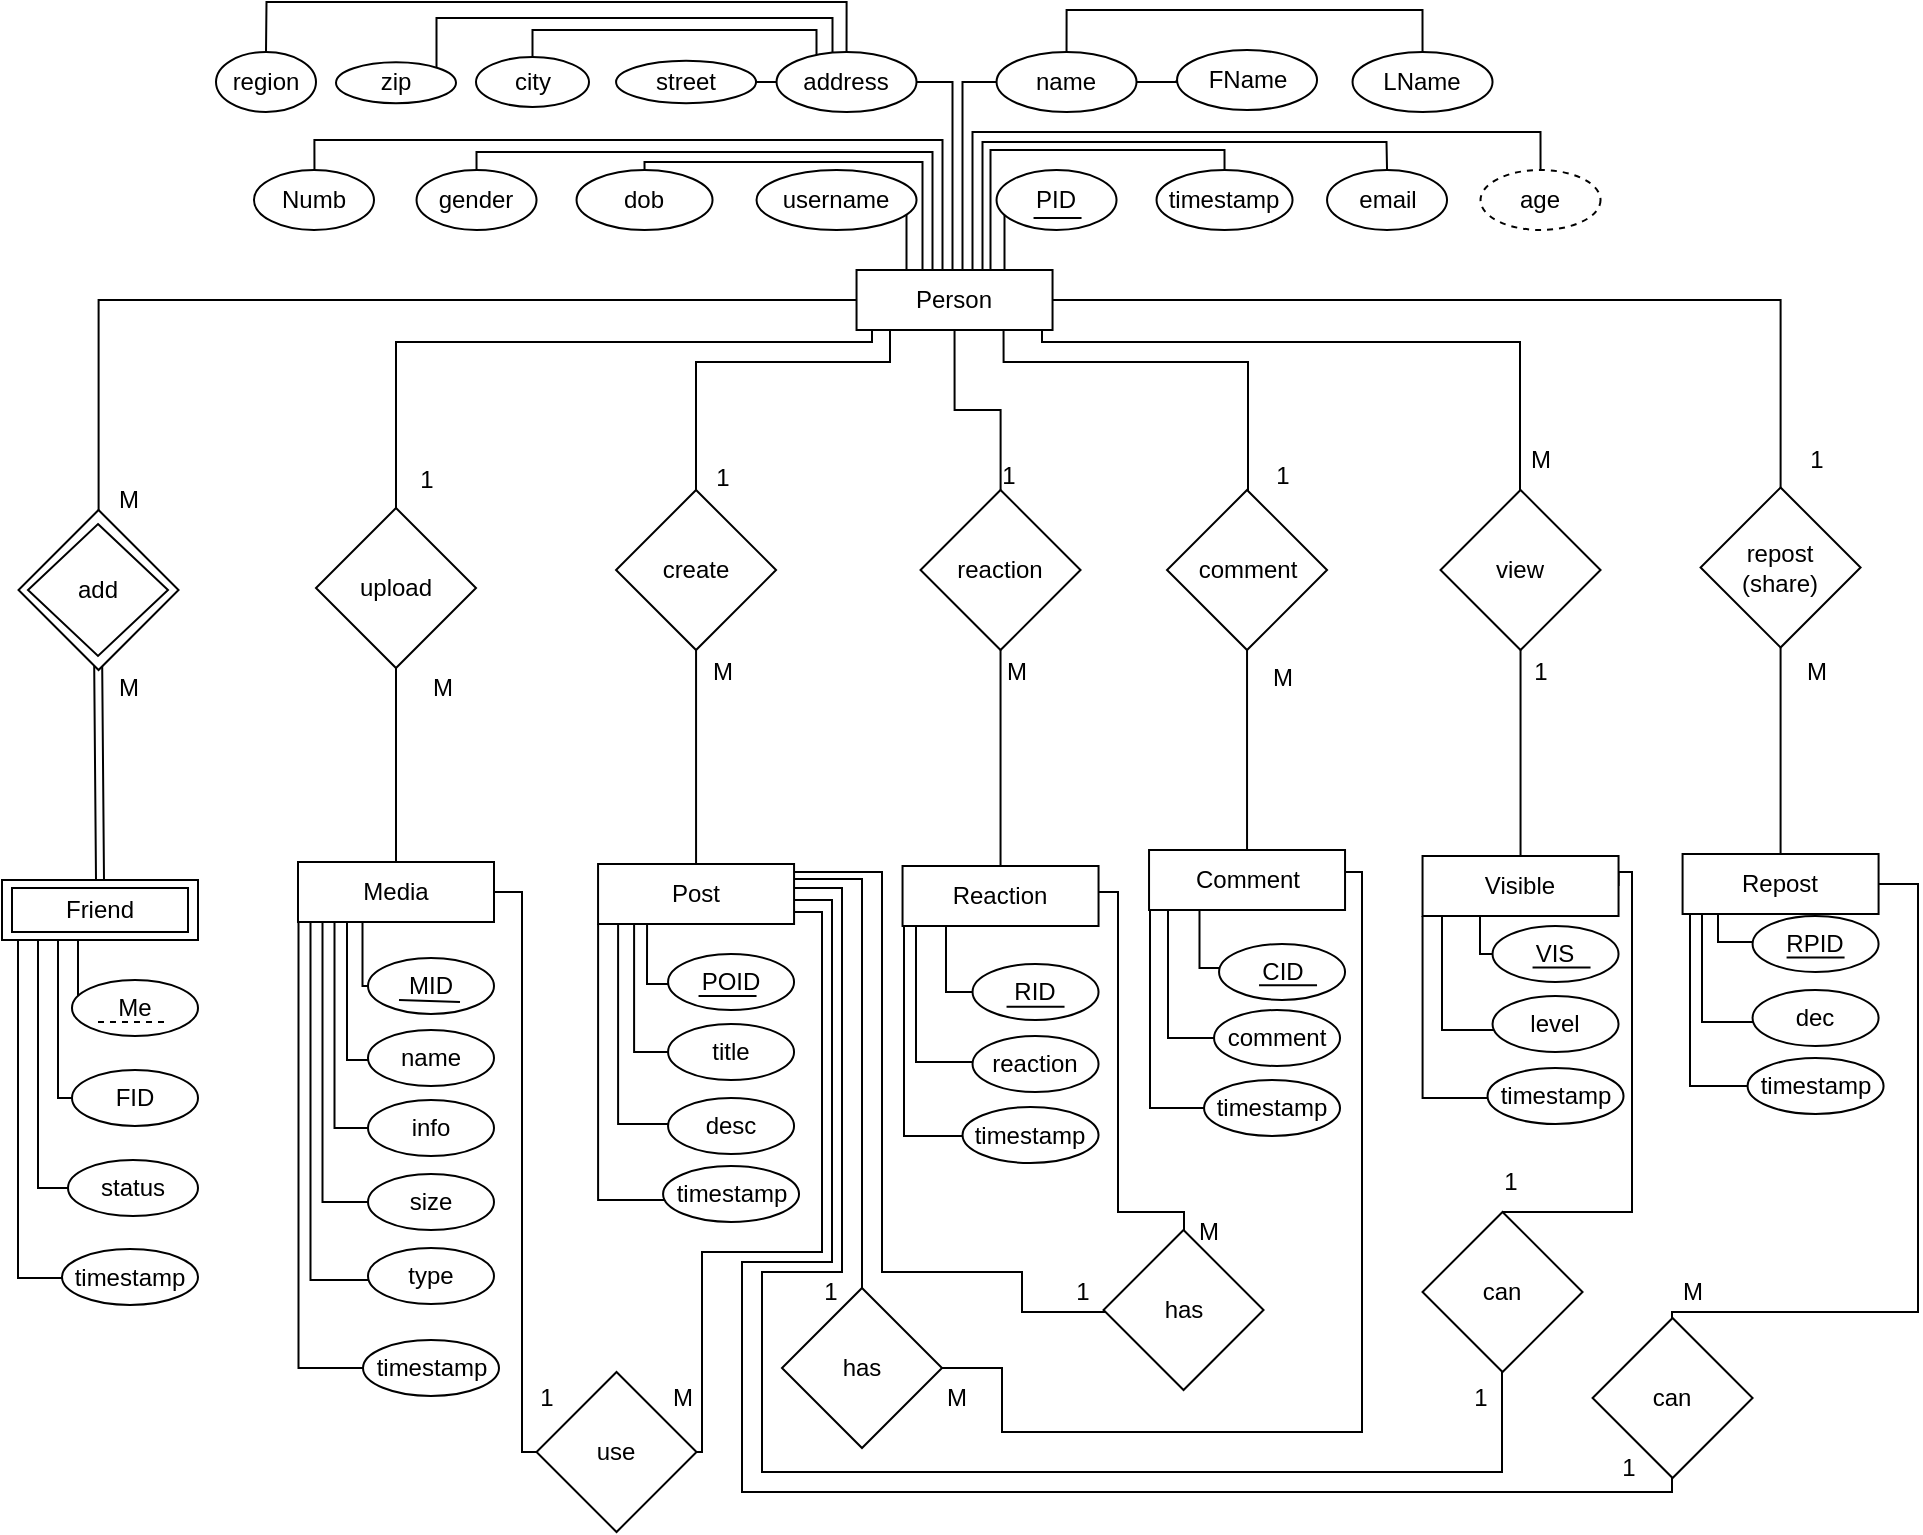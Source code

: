 <mxfile version="26.0.16">
  <diagram name="Page-1" id="0XOn6kjzRxYw0xI9TYpw">
    <mxGraphModel dx="1687" dy="1026" grid="1" gridSize="10" guides="1" tooltips="1" connect="1" arrows="1" fold="1" page="1" pageScale="1" pageWidth="360" pageHeight="440" math="0" shadow="0">
      <root>
        <mxCell id="0" />
        <mxCell id="1" parent="0" />
        <mxCell id="7x98fHGfV2n_sCn_JHf2-144" style="edgeStyle=orthogonalEdgeStyle;rounded=0;orthogonalLoop=1;jettySize=auto;html=1;endArrow=none;startFill=0;" edge="1" parent="1" source="EY2tNjRsGAf-GPTE77yY-1" target="EY2tNjRsGAf-GPTE77yY-3">
          <mxGeometry relative="1" as="geometry">
            <Array as="points">
              <mxPoint x="562.27" y="172" />
              <mxPoint x="562.27" y="172" />
            </Array>
          </mxGeometry>
        </mxCell>
        <mxCell id="7x98fHGfV2n_sCn_JHf2-145" style="edgeStyle=orthogonalEdgeStyle;rounded=0;orthogonalLoop=1;jettySize=auto;html=1;endArrow=none;startFill=0;" edge="1" parent="1" source="EY2tNjRsGAf-GPTE77yY-1" target="EY2tNjRsGAf-GPTE77yY-5">
          <mxGeometry relative="1" as="geometry">
            <Array as="points">
              <mxPoint x="513.27" y="163" />
              <mxPoint x="513.27" y="163" />
            </Array>
          </mxGeometry>
        </mxCell>
        <mxCell id="7x98fHGfV2n_sCn_JHf2-146" style="edgeStyle=orthogonalEdgeStyle;rounded=0;orthogonalLoop=1;jettySize=auto;html=1;exitX=0.75;exitY=0;exitDx=0;exitDy=0;endArrow=none;startFill=0;" edge="1" parent="1" source="EY2tNjRsGAf-GPTE77yY-1" target="EY2tNjRsGAf-GPTE77yY-74">
          <mxGeometry relative="1" as="geometry">
            <Array as="points">
              <mxPoint x="555.27" y="174" />
              <mxPoint x="555.27" y="114" />
              <mxPoint x="672.27" y="114" />
            </Array>
          </mxGeometry>
        </mxCell>
        <mxCell id="7x98fHGfV2n_sCn_JHf2-147" style="edgeStyle=orthogonalEdgeStyle;rounded=0;orthogonalLoop=1;jettySize=auto;html=1;endArrow=none;startFill=0;" edge="1" parent="1" source="EY2tNjRsGAf-GPTE77yY-1" target="EY2tNjRsGAf-GPTE77yY-4">
          <mxGeometry relative="1" as="geometry">
            <Array as="points">
              <mxPoint x="551.27" y="110" />
              <mxPoint x="753.27" y="110" />
            </Array>
          </mxGeometry>
        </mxCell>
        <mxCell id="7x98fHGfV2n_sCn_JHf2-148" style="edgeStyle=orthogonalEdgeStyle;rounded=0;orthogonalLoop=1;jettySize=auto;html=1;endArrow=none;startFill=0;" edge="1" parent="1" source="EY2tNjRsGAf-GPTE77yY-1" target="EY2tNjRsGAf-GPTE77yY-67">
          <mxGeometry relative="1" as="geometry">
            <Array as="points">
              <mxPoint x="546.27" y="105" />
              <mxPoint x="830.27" y="105" />
            </Array>
          </mxGeometry>
        </mxCell>
        <mxCell id="7x98fHGfV2n_sCn_JHf2-149" style="edgeStyle=orthogonalEdgeStyle;rounded=0;orthogonalLoop=1;jettySize=auto;html=1;endArrow=none;startFill=0;" edge="1" parent="1" source="EY2tNjRsGAf-GPTE77yY-1" target="7x98fHGfV2n_sCn_JHf2-92">
          <mxGeometry relative="1" as="geometry">
            <Array as="points">
              <mxPoint x="521.27" y="120" />
              <mxPoint x="382.27" y="120" />
            </Array>
          </mxGeometry>
        </mxCell>
        <mxCell id="7x98fHGfV2n_sCn_JHf2-150" style="edgeStyle=orthogonalEdgeStyle;rounded=0;orthogonalLoop=1;jettySize=auto;html=1;endArrow=none;startFill=0;" edge="1" parent="1" source="EY2tNjRsGAf-GPTE77yY-1" target="EY2tNjRsGAf-GPTE77yY-64">
          <mxGeometry relative="1" as="geometry">
            <Array as="points">
              <mxPoint x="526.27" y="115" />
              <mxPoint x="298.27" y="115" />
            </Array>
          </mxGeometry>
        </mxCell>
        <mxCell id="7x98fHGfV2n_sCn_JHf2-151" style="edgeStyle=orthogonalEdgeStyle;rounded=0;orthogonalLoop=1;jettySize=auto;html=1;endArrow=none;startFill=0;" edge="1" parent="1" source="EY2tNjRsGAf-GPTE77yY-1">
          <mxGeometry relative="1" as="geometry">
            <mxPoint x="217.242" y="127.005" as="targetPoint" />
            <Array as="points">
              <mxPoint x="531.27" y="109" />
              <mxPoint x="217.27" y="109" />
            </Array>
          </mxGeometry>
        </mxCell>
        <mxCell id="7x98fHGfV2n_sCn_JHf2-152" style="edgeStyle=orthogonalEdgeStyle;rounded=0;orthogonalLoop=1;jettySize=auto;html=1;endArrow=none;startFill=0;" edge="1" parent="1" source="EY2tNjRsGAf-GPTE77yY-1" target="EY2tNjRsGAf-GPTE77yY-231">
          <mxGeometry relative="1" as="geometry">
            <Array as="points">
              <mxPoint x="536.27" y="80" />
            </Array>
          </mxGeometry>
        </mxCell>
        <mxCell id="7x98fHGfV2n_sCn_JHf2-153" style="edgeStyle=orthogonalEdgeStyle;rounded=0;orthogonalLoop=1;jettySize=auto;html=1;endArrow=none;startFill=0;" edge="1" parent="1" source="EY2tNjRsGAf-GPTE77yY-1" target="EY2tNjRsGAf-GPTE77yY-2">
          <mxGeometry relative="1" as="geometry">
            <Array as="points">
              <mxPoint x="541.27" y="80" />
            </Array>
          </mxGeometry>
        </mxCell>
        <mxCell id="7x98fHGfV2n_sCn_JHf2-161" style="edgeStyle=orthogonalEdgeStyle;rounded=0;orthogonalLoop=1;jettySize=auto;html=1;endArrow=none;startFill=0;" edge="1" parent="1" source="EY2tNjRsGAf-GPTE77yY-1" target="7x98fHGfV2n_sCn_JHf2-137">
          <mxGeometry relative="1" as="geometry" />
        </mxCell>
        <mxCell id="7x98fHGfV2n_sCn_JHf2-162" style="edgeStyle=orthogonalEdgeStyle;rounded=0;orthogonalLoop=1;jettySize=auto;html=1;endArrow=none;startFill=0;" edge="1" parent="1" source="EY2tNjRsGAf-GPTE77yY-1" target="7x98fHGfV2n_sCn_JHf2-134">
          <mxGeometry relative="1" as="geometry" />
        </mxCell>
        <mxCell id="7x98fHGfV2n_sCn_JHf2-163" style="edgeStyle=orthogonalEdgeStyle;rounded=0;orthogonalLoop=1;jettySize=auto;html=1;endArrow=none;startFill=0;" edge="1" parent="1" source="EY2tNjRsGAf-GPTE77yY-1" target="7x98fHGfV2n_sCn_JHf2-122">
          <mxGeometry relative="1" as="geometry">
            <Array as="points">
              <mxPoint x="496" y="210" />
              <mxPoint x="258" y="210" />
            </Array>
          </mxGeometry>
        </mxCell>
        <mxCell id="7x98fHGfV2n_sCn_JHf2-164" style="edgeStyle=orthogonalEdgeStyle;rounded=0;orthogonalLoop=1;jettySize=auto;html=1;exitX=0.75;exitY=1;exitDx=0;exitDy=0;endArrow=none;startFill=0;" edge="1" parent="1" source="EY2tNjRsGAf-GPTE77yY-1" target="7x98fHGfV2n_sCn_JHf2-132">
          <mxGeometry relative="1" as="geometry">
            <Array as="points">
              <mxPoint x="581" y="204" />
              <mxPoint x="581" y="210" />
              <mxPoint x="820" y="210" />
            </Array>
          </mxGeometry>
        </mxCell>
        <mxCell id="7x98fHGfV2n_sCn_JHf2-165" style="edgeStyle=orthogonalEdgeStyle;rounded=0;orthogonalLoop=1;jettySize=auto;html=1;endArrow=none;startFill=0;" edge="1" parent="1" source="EY2tNjRsGAf-GPTE77yY-1" target="7x98fHGfV2n_sCn_JHf2-119">
          <mxGeometry relative="1" as="geometry">
            <Array as="points">
              <mxPoint x="505" y="220" />
              <mxPoint x="408" y="220" />
            </Array>
          </mxGeometry>
        </mxCell>
        <mxCell id="7x98fHGfV2n_sCn_JHf2-166" style="edgeStyle=orthogonalEdgeStyle;rounded=0;orthogonalLoop=1;jettySize=auto;html=1;exitX=0.75;exitY=1;exitDx=0;exitDy=0;endArrow=none;startFill=0;" edge="1" parent="1" source="EY2tNjRsGAf-GPTE77yY-1" target="7x98fHGfV2n_sCn_JHf2-128">
          <mxGeometry relative="1" as="geometry">
            <Array as="points">
              <mxPoint x="562" y="220" />
              <mxPoint x="684" y="220" />
            </Array>
          </mxGeometry>
        </mxCell>
        <mxCell id="7x98fHGfV2n_sCn_JHf2-167" style="edgeStyle=orthogonalEdgeStyle;rounded=0;orthogonalLoop=1;jettySize=auto;html=1;exitX=0.5;exitY=1;exitDx=0;exitDy=0;endArrow=none;startFill=0;" edge="1" parent="1" source="EY2tNjRsGAf-GPTE77yY-1" target="7x98fHGfV2n_sCn_JHf2-126">
          <mxGeometry relative="1" as="geometry" />
        </mxCell>
        <mxCell id="EY2tNjRsGAf-GPTE77yY-1" value="Person" style="rounded=0;whiteSpace=wrap;html=1;" parent="1" vertex="1">
          <mxGeometry x="488.27" y="174" width="98" height="30" as="geometry" />
        </mxCell>
        <mxCell id="7x98fHGfV2n_sCn_JHf2-155" style="edgeStyle=orthogonalEdgeStyle;rounded=0;orthogonalLoop=1;jettySize=auto;html=1;endArrow=none;startFill=0;" edge="1" parent="1" source="EY2tNjRsGAf-GPTE77yY-2" target="EY2tNjRsGAf-GPTE77yY-15">
          <mxGeometry relative="1" as="geometry" />
        </mxCell>
        <mxCell id="7x98fHGfV2n_sCn_JHf2-159" style="edgeStyle=orthogonalEdgeStyle;rounded=0;orthogonalLoop=1;jettySize=auto;html=1;endArrow=none;startFill=0;" edge="1" parent="1" source="EY2tNjRsGAf-GPTE77yY-2" target="EY2tNjRsGAf-GPTE77yY-16">
          <mxGeometry relative="1" as="geometry">
            <Array as="points">
              <mxPoint x="593.27" y="44" />
              <mxPoint x="771.27" y="44" />
            </Array>
          </mxGeometry>
        </mxCell>
        <mxCell id="EY2tNjRsGAf-GPTE77yY-2" value="name" style="ellipse;whiteSpace=wrap;html=1;" parent="1" vertex="1">
          <mxGeometry x="558.27" y="65" width="70" height="30" as="geometry" />
        </mxCell>
        <mxCell id="EY2tNjRsGAf-GPTE77yY-4" value="email" style="ellipse;whiteSpace=wrap;html=1;" parent="1" vertex="1">
          <mxGeometry x="723.52" y="124" width="60" height="30" as="geometry" />
        </mxCell>
        <mxCell id="EY2tNjRsGAf-GPTE77yY-5" value="username" style="ellipse;whiteSpace=wrap;html=1;" parent="1" vertex="1">
          <mxGeometry x="438.27" y="124" width="80" height="30" as="geometry" />
        </mxCell>
        <mxCell id="EY2tNjRsGAf-GPTE77yY-15" value="FName" style="ellipse;whiteSpace=wrap;html=1;" parent="1" vertex="1">
          <mxGeometry x="648.52" y="64" width="70" height="30" as="geometry" />
        </mxCell>
        <mxCell id="EY2tNjRsGAf-GPTE77yY-16" value="LName" style="ellipse;whiteSpace=wrap;html=1;" parent="1" vertex="1">
          <mxGeometry x="736.27" y="65" width="70" height="30" as="geometry" />
        </mxCell>
        <mxCell id="EY2tNjRsGAf-GPTE77yY-3" value="PID" style="ellipse;whiteSpace=wrap;html=1;" parent="1" vertex="1">
          <mxGeometry x="558.27" y="124" width="60" height="30" as="geometry" />
        </mxCell>
        <mxCell id="EY2tNjRsGAf-GPTE77yY-24" value="Numb" style="ellipse;whiteSpace=wrap;html=1;" parent="1" vertex="1">
          <mxGeometry x="187" y="124" width="60" height="30" as="geometry" />
        </mxCell>
        <mxCell id="EY2tNjRsGAf-GPTE77yY-28" value="" style="endArrow=none;html=1;rounded=0;entryX=0.143;entryY=0.75;entryDx=0;entryDy=0;entryPerimeter=0;" parent="1" edge="1">
          <mxGeometry width="50" height="50" relative="1" as="geometry">
            <mxPoint x="600.77" y="148" as="sourcePoint" />
            <mxPoint x="576.77" y="148" as="targetPoint" />
          </mxGeometry>
        </mxCell>
        <mxCell id="EY2tNjRsGAf-GPTE77yY-64" value="gender" style="ellipse;whiteSpace=wrap;html=1;" parent="1" vertex="1">
          <mxGeometry x="268.27" y="124" width="60" height="30" as="geometry" />
        </mxCell>
        <mxCell id="EY2tNjRsGAf-GPTE77yY-67" value="age" style="ellipse;whiteSpace=wrap;html=1;dashed=1;" parent="1" vertex="1">
          <mxGeometry x="800.27" y="124" width="60" height="30" as="geometry" />
        </mxCell>
        <mxCell id="EY2tNjRsGAf-GPTE77yY-74" value="timestamp" style="ellipse;whiteSpace=wrap;html=1;" parent="1" vertex="1">
          <mxGeometry x="638.27" y="124" width="68" height="30" as="geometry" />
        </mxCell>
        <mxCell id="7x98fHGfV2n_sCn_JHf2-154" style="edgeStyle=orthogonalEdgeStyle;rounded=0;orthogonalLoop=1;jettySize=auto;html=1;" edge="1" parent="1" source="EY2tNjRsGAf-GPTE77yY-231" target="EY2tNjRsGAf-GPTE77yY-234">
          <mxGeometry relative="1" as="geometry">
            <Array as="points" />
          </mxGeometry>
        </mxCell>
        <mxCell id="7x98fHGfV2n_sCn_JHf2-156" style="edgeStyle=orthogonalEdgeStyle;rounded=0;orthogonalLoop=1;jettySize=auto;html=1;endArrow=none;startFill=0;" edge="1" parent="1" source="EY2tNjRsGAf-GPTE77yY-231" target="EY2tNjRsGAf-GPTE77yY-236">
          <mxGeometry relative="1" as="geometry">
            <Array as="points">
              <mxPoint x="468.27" y="54" />
              <mxPoint x="326.27" y="54" />
            </Array>
          </mxGeometry>
        </mxCell>
        <mxCell id="7x98fHGfV2n_sCn_JHf2-157" style="edgeStyle=orthogonalEdgeStyle;rounded=0;orthogonalLoop=1;jettySize=auto;html=1;endArrow=none;startFill=0;" edge="1" parent="1" source="EY2tNjRsGAf-GPTE77yY-231" target="EY2tNjRsGAf-GPTE77yY-235">
          <mxGeometry relative="1" as="geometry">
            <Array as="points">
              <mxPoint x="476.27" y="48" />
              <mxPoint x="278.27" y="48" />
            </Array>
          </mxGeometry>
        </mxCell>
        <mxCell id="7x98fHGfV2n_sCn_JHf2-158" style="edgeStyle=orthogonalEdgeStyle;rounded=0;orthogonalLoop=1;jettySize=auto;html=1;endArrow=none;startFill=0;" edge="1" parent="1" source="EY2tNjRsGAf-GPTE77yY-231" target="EY2tNjRsGAf-GPTE77yY-241">
          <mxGeometry relative="1" as="geometry">
            <mxPoint x="483.27" y="24" as="targetPoint" />
            <Array as="points">
              <mxPoint x="483.27" y="40" />
              <mxPoint x="193.27" y="40" />
            </Array>
          </mxGeometry>
        </mxCell>
        <mxCell id="7x98fHGfV2n_sCn_JHf2-160" style="edgeStyle=orthogonalEdgeStyle;rounded=0;orthogonalLoop=1;jettySize=auto;html=1;" edge="1" parent="1" source="EY2tNjRsGAf-GPTE77yY-231" target="EY2tNjRsGAf-GPTE77yY-234">
          <mxGeometry relative="1" as="geometry" />
        </mxCell>
        <mxCell id="EY2tNjRsGAf-GPTE77yY-231" value="address" style="ellipse;whiteSpace=wrap;html=1;" parent="1" vertex="1">
          <mxGeometry x="448.27" y="65" width="70" height="30" as="geometry" />
        </mxCell>
        <mxCell id="EY2tNjRsGAf-GPTE77yY-234" value="street" style="ellipse;whiteSpace=wrap;html=1;" parent="1" vertex="1">
          <mxGeometry x="368.03" y="69.37" width="70" height="21.25" as="geometry" />
        </mxCell>
        <mxCell id="EY2tNjRsGAf-GPTE77yY-235" value="zip" style="ellipse;whiteSpace=wrap;html=1;" parent="1" vertex="1">
          <mxGeometry x="228" y="70.12" width="60" height="20.5" as="geometry" />
        </mxCell>
        <mxCell id="EY2tNjRsGAf-GPTE77yY-236" value="city" style="ellipse;whiteSpace=wrap;html=1;" parent="1" vertex="1">
          <mxGeometry x="298" y="67.5" width="56.5" height="25" as="geometry" />
        </mxCell>
        <mxCell id="EY2tNjRsGAf-GPTE77yY-241" value="&lt;label for=&quot;country&quot;&gt;region&lt;/label&gt;" style="ellipse;whiteSpace=wrap;html=1;" parent="1" vertex="1">
          <mxGeometry x="168" y="65" width="50" height="30" as="geometry" />
        </mxCell>
        <mxCell id="7x98fHGfV2n_sCn_JHf2-3" style="edgeStyle=orthogonalEdgeStyle;rounded=0;orthogonalLoop=1;jettySize=auto;html=1;endArrow=none;startFill=0;" edge="1" parent="1" source="RrSn-xgYiSu3ErkupoAv-3" target="7x98fHGfV2n_sCn_JHf2-1">
          <mxGeometry relative="1" as="geometry">
            <Array as="points">
              <mxPoint x="99" y="519" />
              <mxPoint x="99" y="519" />
            </Array>
          </mxGeometry>
        </mxCell>
        <mxCell id="RrSn-xgYiSu3ErkupoAv-3" value="Me" style="ellipse;whiteSpace=wrap;html=1;" parent="1" vertex="1">
          <mxGeometry x="96" y="529" width="63" height="28" as="geometry" />
        </mxCell>
        <mxCell id="RrSn-xgYiSu3ErkupoAv-10" value="status" style="ellipse;whiteSpace=wrap;html=1;" parent="1" vertex="1">
          <mxGeometry x="94" y="619" width="65" height="28" as="geometry" />
        </mxCell>
        <mxCell id="RrSn-xgYiSu3ErkupoAv-18" value="timestamp" style="ellipse;whiteSpace=wrap;html=1;" parent="1" vertex="1">
          <mxGeometry x="91" y="663.5" width="68" height="28" as="geometry" />
        </mxCell>
        <mxCell id="7x98fHGfV2n_sCn_JHf2-5" style="edgeStyle=orthogonalEdgeStyle;rounded=0;orthogonalLoop=1;jettySize=auto;html=1;endArrow=none;startFill=0;" edge="1" parent="1" source="7x98fHGfV2n_sCn_JHf2-1" target="7x98fHGfV2n_sCn_JHf2-2">
          <mxGeometry relative="1" as="geometry">
            <Array as="points">
              <mxPoint x="89" y="588" />
            </Array>
          </mxGeometry>
        </mxCell>
        <mxCell id="7x98fHGfV2n_sCn_JHf2-6" style="edgeStyle=orthogonalEdgeStyle;rounded=0;orthogonalLoop=1;jettySize=auto;html=1;endArrow=none;startFill=0;" edge="1" parent="1" source="7x98fHGfV2n_sCn_JHf2-1" target="RrSn-xgYiSu3ErkupoAv-10">
          <mxGeometry relative="1" as="geometry">
            <Array as="points">
              <mxPoint x="79" y="633" />
            </Array>
          </mxGeometry>
        </mxCell>
        <mxCell id="7x98fHGfV2n_sCn_JHf2-7" style="edgeStyle=orthogonalEdgeStyle;rounded=0;orthogonalLoop=1;jettySize=auto;html=1;endArrow=none;startFill=0;" edge="1" parent="1" source="7x98fHGfV2n_sCn_JHf2-1" target="RrSn-xgYiSu3ErkupoAv-18">
          <mxGeometry relative="1" as="geometry">
            <Array as="points">
              <mxPoint x="69" y="678" />
            </Array>
          </mxGeometry>
        </mxCell>
        <mxCell id="7x98fHGfV2n_sCn_JHf2-1" value="Friend" style="rounded=0;whiteSpace=wrap;html=1;" vertex="1" parent="1">
          <mxGeometry x="61" y="479" width="98" height="30" as="geometry" />
        </mxCell>
        <mxCell id="7x98fHGfV2n_sCn_JHf2-2" value="FID" style="ellipse;whiteSpace=wrap;html=1;" vertex="1" parent="1">
          <mxGeometry x="96" y="573.97" width="63" height="28" as="geometry" />
        </mxCell>
        <mxCell id="7x98fHGfV2n_sCn_JHf2-17" style="edgeStyle=orthogonalEdgeStyle;rounded=0;orthogonalLoop=1;jettySize=auto;html=1;exitX=0.25;exitY=1;exitDx=0;exitDy=0;endArrow=none;startFill=0;" edge="1" parent="1" source="7x98fHGfV2n_sCn_JHf2-8" target="7x98fHGfV2n_sCn_JHf2-10">
          <mxGeometry relative="1" as="geometry">
            <Array as="points">
              <mxPoint x="233.27" y="569" />
            </Array>
          </mxGeometry>
        </mxCell>
        <mxCell id="7x98fHGfV2n_sCn_JHf2-18" style="edgeStyle=orthogonalEdgeStyle;rounded=0;orthogonalLoop=1;jettySize=auto;html=1;endArrow=none;startFill=0;" edge="1" parent="1" source="7x98fHGfV2n_sCn_JHf2-8" target="7x98fHGfV2n_sCn_JHf2-11">
          <mxGeometry relative="1" as="geometry">
            <Array as="points">
              <mxPoint x="227.27" y="603" />
            </Array>
          </mxGeometry>
        </mxCell>
        <mxCell id="7x98fHGfV2n_sCn_JHf2-19" style="edgeStyle=orthogonalEdgeStyle;rounded=0;orthogonalLoop=1;jettySize=auto;html=1;endArrow=none;startFill=0;" edge="1" parent="1" source="7x98fHGfV2n_sCn_JHf2-8" target="7x98fHGfV2n_sCn_JHf2-12">
          <mxGeometry relative="1" as="geometry">
            <Array as="points">
              <mxPoint x="221.27" y="640" />
            </Array>
          </mxGeometry>
        </mxCell>
        <mxCell id="7x98fHGfV2n_sCn_JHf2-21" style="edgeStyle=orthogonalEdgeStyle;rounded=0;orthogonalLoop=1;jettySize=auto;html=1;endArrow=none;startFill=0;" edge="1" parent="1" source="7x98fHGfV2n_sCn_JHf2-8" target="7x98fHGfV2n_sCn_JHf2-13">
          <mxGeometry relative="1" as="geometry">
            <Array as="points">
              <mxPoint x="215.27" y="679" />
            </Array>
          </mxGeometry>
        </mxCell>
        <mxCell id="7x98fHGfV2n_sCn_JHf2-22" style="edgeStyle=orthogonalEdgeStyle;rounded=0;orthogonalLoop=1;jettySize=auto;html=1;endArrow=none;startFill=0;" edge="1" parent="1" source="7x98fHGfV2n_sCn_JHf2-8" target="7x98fHGfV2n_sCn_JHf2-14">
          <mxGeometry relative="1" as="geometry">
            <Array as="points">
              <mxPoint x="209.27" y="723" />
            </Array>
          </mxGeometry>
        </mxCell>
        <mxCell id="7x98fHGfV2n_sCn_JHf2-186" style="edgeStyle=orthogonalEdgeStyle;rounded=0;orthogonalLoop=1;jettySize=auto;html=1;endArrow=none;startFill=0;" edge="1" parent="1" source="7x98fHGfV2n_sCn_JHf2-8" target="7x98fHGfV2n_sCn_JHf2-199">
          <mxGeometry relative="1" as="geometry">
            <mxPoint x="331" y="795" as="targetPoint" />
            <Array as="points">
              <mxPoint x="321" y="485" />
              <mxPoint x="321" y="765" />
            </Array>
          </mxGeometry>
        </mxCell>
        <mxCell id="7x98fHGfV2n_sCn_JHf2-8" value="Media" style="rounded=0;whiteSpace=wrap;html=1;" vertex="1" parent="1">
          <mxGeometry x="209" y="470" width="98" height="30" as="geometry" />
        </mxCell>
        <mxCell id="7x98fHGfV2n_sCn_JHf2-16" style="edgeStyle=orthogonalEdgeStyle;rounded=0;orthogonalLoop=1;jettySize=auto;html=1;endArrow=none;startFill=0;" edge="1" parent="1" source="7x98fHGfV2n_sCn_JHf2-9" target="7x98fHGfV2n_sCn_JHf2-8">
          <mxGeometry relative="1" as="geometry">
            <Array as="points">
              <mxPoint x="241.27" y="532" />
            </Array>
          </mxGeometry>
        </mxCell>
        <mxCell id="7x98fHGfV2n_sCn_JHf2-9" value="MID" style="ellipse;whiteSpace=wrap;html=1;" vertex="1" parent="1">
          <mxGeometry x="244" y="517.97" width="63" height="28" as="geometry" />
        </mxCell>
        <mxCell id="7x98fHGfV2n_sCn_JHf2-10" value="name" style="ellipse;whiteSpace=wrap;html=1;" vertex="1" parent="1">
          <mxGeometry x="244" y="554" width="63" height="28" as="geometry" />
        </mxCell>
        <mxCell id="7x98fHGfV2n_sCn_JHf2-11" value="info" style="ellipse;whiteSpace=wrap;html=1;" vertex="1" parent="1">
          <mxGeometry x="244" y="589" width="63" height="28" as="geometry" />
        </mxCell>
        <mxCell id="7x98fHGfV2n_sCn_JHf2-12" value="size" style="ellipse;whiteSpace=wrap;html=1;" vertex="1" parent="1">
          <mxGeometry x="244" y="626" width="63" height="28" as="geometry" />
        </mxCell>
        <mxCell id="7x98fHGfV2n_sCn_JHf2-13" value="type" style="ellipse;whiteSpace=wrap;html=1;" vertex="1" parent="1">
          <mxGeometry x="244" y="663" width="63" height="28" as="geometry" />
        </mxCell>
        <mxCell id="7x98fHGfV2n_sCn_JHf2-14" value="timestamp" style="ellipse;whiteSpace=wrap;html=1;" vertex="1" parent="1">
          <mxGeometry x="241.5" y="709" width="68" height="28" as="geometry" />
        </mxCell>
        <mxCell id="7x98fHGfV2n_sCn_JHf2-23" style="edgeStyle=orthogonalEdgeStyle;rounded=0;orthogonalLoop=1;jettySize=auto;html=1;exitX=0.25;exitY=1;exitDx=0;exitDy=0;endArrow=none;startFill=0;" edge="1" parent="1" source="7x98fHGfV2n_sCn_JHf2-28" target="7x98fHGfV2n_sCn_JHf2-31">
          <mxGeometry relative="1" as="geometry">
            <Array as="points">
              <mxPoint x="384.03" y="531" />
            </Array>
          </mxGeometry>
        </mxCell>
        <mxCell id="7x98fHGfV2n_sCn_JHf2-24" style="edgeStyle=orthogonalEdgeStyle;rounded=0;orthogonalLoop=1;jettySize=auto;html=1;endArrow=none;startFill=0;" edge="1" parent="1" source="7x98fHGfV2n_sCn_JHf2-28" target="7x98fHGfV2n_sCn_JHf2-32">
          <mxGeometry relative="1" as="geometry">
            <Array as="points">
              <mxPoint x="377.03" y="565" />
            </Array>
          </mxGeometry>
        </mxCell>
        <mxCell id="7x98fHGfV2n_sCn_JHf2-25" style="edgeStyle=orthogonalEdgeStyle;rounded=0;orthogonalLoop=1;jettySize=auto;html=1;endArrow=none;startFill=0;" edge="1" parent="1" source="7x98fHGfV2n_sCn_JHf2-28" target="7x98fHGfV2n_sCn_JHf2-33">
          <mxGeometry relative="1" as="geometry">
            <Array as="points">
              <mxPoint x="369.03" y="601" />
            </Array>
          </mxGeometry>
        </mxCell>
        <mxCell id="7x98fHGfV2n_sCn_JHf2-27" style="edgeStyle=orthogonalEdgeStyle;rounded=0;orthogonalLoop=1;jettySize=auto;html=1;endArrow=none;startFill=0;" edge="1" parent="1" source="7x98fHGfV2n_sCn_JHf2-28" target="7x98fHGfV2n_sCn_JHf2-35">
          <mxGeometry relative="1" as="geometry">
            <Array as="points">
              <mxPoint x="359.03" y="639" />
            </Array>
          </mxGeometry>
        </mxCell>
        <mxCell id="7x98fHGfV2n_sCn_JHf2-183" style="edgeStyle=orthogonalEdgeStyle;rounded=0;orthogonalLoop=1;jettySize=auto;html=1;endArrow=none;startFill=0;" edge="1" parent="1" source="7x98fHGfV2n_sCn_JHf2-28" target="7x98fHGfV2n_sCn_JHf2-187">
          <mxGeometry relative="1" as="geometry">
            <mxPoint x="591" y="715" as="targetPoint" />
            <mxPoint x="448.03" y="454" as="sourcePoint" />
            <Array as="points">
              <mxPoint x="501" y="475" />
              <mxPoint x="501" y="675" />
              <mxPoint x="571" y="675" />
              <mxPoint x="571" y="695" />
            </Array>
          </mxGeometry>
        </mxCell>
        <mxCell id="7x98fHGfV2n_sCn_JHf2-188" style="edgeStyle=orthogonalEdgeStyle;rounded=0;orthogonalLoop=1;jettySize=auto;html=1;endArrow=none;startFill=0;" edge="1" parent="1" source="7x98fHGfV2n_sCn_JHf2-28" target="7x98fHGfV2n_sCn_JHf2-191">
          <mxGeometry relative="1" as="geometry">
            <mxPoint x="791.0" y="755.69" as="targetPoint" />
            <Array as="points">
              <mxPoint x="481" y="483" />
              <mxPoint x="481" y="675" />
              <mxPoint x="441" y="675" />
              <mxPoint x="441" y="775" />
              <mxPoint x="811" y="775" />
            </Array>
          </mxGeometry>
        </mxCell>
        <mxCell id="7x98fHGfV2n_sCn_JHf2-200" style="edgeStyle=orthogonalEdgeStyle;rounded=0;orthogonalLoop=1;jettySize=auto;html=1;exitX=1;exitY=0.75;exitDx=0;exitDy=0;endArrow=none;startFill=0;" edge="1" parent="1" source="7x98fHGfV2n_sCn_JHf2-28" target="7x98fHGfV2n_sCn_JHf2-199">
          <mxGeometry relative="1" as="geometry">
            <Array as="points">
              <mxPoint x="457" y="495" />
              <mxPoint x="471" y="495" />
              <mxPoint x="471" y="665" />
              <mxPoint x="411" y="665" />
              <mxPoint x="411" y="765" />
            </Array>
          </mxGeometry>
        </mxCell>
        <mxCell id="7x98fHGfV2n_sCn_JHf2-206" style="edgeStyle=orthogonalEdgeStyle;rounded=0;orthogonalLoop=1;jettySize=auto;html=1;exitX=1;exitY=0.25;exitDx=0;exitDy=0;" edge="1" parent="1" source="7x98fHGfV2n_sCn_JHf2-28">
          <mxGeometry relative="1" as="geometry">
            <mxPoint x="491" y="725" as="targetPoint" />
            <Array as="points">
              <mxPoint x="457" y="478" />
              <mxPoint x="491" y="478" />
            </Array>
          </mxGeometry>
        </mxCell>
        <mxCell id="7x98fHGfV2n_sCn_JHf2-209" style="edgeStyle=orthogonalEdgeStyle;rounded=0;orthogonalLoop=1;jettySize=auto;html=1;endArrow=none;startFill=0;" edge="1" parent="1" source="7x98fHGfV2n_sCn_JHf2-28" target="7x98fHGfV2n_sCn_JHf2-210">
          <mxGeometry relative="1" as="geometry">
            <mxPoint x="851" y="735" as="targetPoint" />
            <Array as="points">
              <mxPoint x="476" y="489" />
              <mxPoint x="476" y="670" />
              <mxPoint x="431" y="670" />
              <mxPoint x="431" y="785" />
              <mxPoint x="896" y="785" />
            </Array>
          </mxGeometry>
        </mxCell>
        <mxCell id="7x98fHGfV2n_sCn_JHf2-28" value="Post" style="rounded=0;whiteSpace=wrap;html=1;" vertex="1" parent="1">
          <mxGeometry x="359.03" y="471" width="98" height="30" as="geometry" />
        </mxCell>
        <mxCell id="7x98fHGfV2n_sCn_JHf2-31" value="POID" style="ellipse;whiteSpace=wrap;html=1;" vertex="1" parent="1">
          <mxGeometry x="394.03" y="516" width="63" height="28" as="geometry" />
        </mxCell>
        <mxCell id="7x98fHGfV2n_sCn_JHf2-32" value="title" style="ellipse;whiteSpace=wrap;html=1;" vertex="1" parent="1">
          <mxGeometry x="394.03" y="551" width="63" height="28" as="geometry" />
        </mxCell>
        <mxCell id="7x98fHGfV2n_sCn_JHf2-33" value="desc" style="ellipse;whiteSpace=wrap;html=1;" vertex="1" parent="1">
          <mxGeometry x="394.03" y="588" width="63" height="28" as="geometry" />
        </mxCell>
        <mxCell id="7x98fHGfV2n_sCn_JHf2-35" value="timestamp" style="ellipse;whiteSpace=wrap;html=1;" vertex="1" parent="1">
          <mxGeometry x="391.53" y="622" width="68" height="28" as="geometry" />
        </mxCell>
        <mxCell id="7x98fHGfV2n_sCn_JHf2-36" value="" style="endArrow=none;html=1;rounded=0;" edge="1" parent="1">
          <mxGeometry width="50" height="50" relative="1" as="geometry">
            <mxPoint x="259.5" y="539" as="sourcePoint" />
            <mxPoint x="290" y="540" as="targetPoint" />
          </mxGeometry>
        </mxCell>
        <mxCell id="7x98fHGfV2n_sCn_JHf2-38" style="edgeStyle=orthogonalEdgeStyle;rounded=0;orthogonalLoop=1;jettySize=auto;html=1;endArrow=none;startFill=0;" edge="1" parent="1" source="7x98fHGfV2n_sCn_JHf2-41" target="7x98fHGfV2n_sCn_JHf2-45">
          <mxGeometry relative="1" as="geometry">
            <Array as="points">
              <mxPoint x="518" y="570" />
            </Array>
            <mxPoint x="517.77" y="469" as="sourcePoint" />
            <mxPoint x="542.002" y="609" as="targetPoint" />
          </mxGeometry>
        </mxCell>
        <mxCell id="7x98fHGfV2n_sCn_JHf2-40" style="edgeStyle=orthogonalEdgeStyle;rounded=0;orthogonalLoop=1;jettySize=auto;html=1;endArrow=none;startFill=0;" edge="1" parent="1" source="7x98fHGfV2n_sCn_JHf2-41" target="7x98fHGfV2n_sCn_JHf2-47">
          <mxGeometry relative="1" as="geometry">
            <Array as="points">
              <mxPoint x="512" y="607" />
            </Array>
          </mxGeometry>
        </mxCell>
        <mxCell id="7x98fHGfV2n_sCn_JHf2-184" style="edgeStyle=orthogonalEdgeStyle;rounded=0;orthogonalLoop=1;jettySize=auto;html=1;endArrow=none;startFill=0;" edge="1" parent="1" source="7x98fHGfV2n_sCn_JHf2-41" target="7x98fHGfV2n_sCn_JHf2-187">
          <mxGeometry relative="1" as="geometry">
            <mxPoint x="621.0" y="755" as="targetPoint" />
            <Array as="points">
              <mxPoint x="619" y="485" />
              <mxPoint x="619" y="645" />
              <mxPoint x="652" y="645" />
            </Array>
          </mxGeometry>
        </mxCell>
        <mxCell id="7x98fHGfV2n_sCn_JHf2-41" value="Reaction" style="rounded=0;whiteSpace=wrap;html=1;" vertex="1" parent="1">
          <mxGeometry x="511.27" y="472" width="98" height="30" as="geometry" />
        </mxCell>
        <mxCell id="7x98fHGfV2n_sCn_JHf2-42" style="edgeStyle=orthogonalEdgeStyle;rounded=0;orthogonalLoop=1;jettySize=auto;html=1;endArrow=none;startFill=0;" edge="1" parent="1" source="7x98fHGfV2n_sCn_JHf2-43" target="7x98fHGfV2n_sCn_JHf2-41">
          <mxGeometry relative="1" as="geometry">
            <Array as="points">
              <mxPoint x="533" y="535" />
            </Array>
            <mxPoint x="545.29" y="530.037" as="sourcePoint" />
            <mxPoint x="545.29" y="469" as="targetPoint" />
          </mxGeometry>
        </mxCell>
        <mxCell id="7x98fHGfV2n_sCn_JHf2-43" value="RID" style="ellipse;whiteSpace=wrap;html=1;" vertex="1" parent="1">
          <mxGeometry x="546.27" y="520.97" width="63" height="28" as="geometry" />
        </mxCell>
        <mxCell id="7x98fHGfV2n_sCn_JHf2-45" value="reaction" style="ellipse;whiteSpace=wrap;html=1;" vertex="1" parent="1">
          <mxGeometry x="546.27" y="557" width="63" height="28" as="geometry" />
        </mxCell>
        <mxCell id="7x98fHGfV2n_sCn_JHf2-47" value="timestamp" style="ellipse;whiteSpace=wrap;html=1;" vertex="1" parent="1">
          <mxGeometry x="541.27" y="592.5" width="68" height="28" as="geometry" />
        </mxCell>
        <mxCell id="7x98fHGfV2n_sCn_JHf2-51" style="edgeStyle=orthogonalEdgeStyle;rounded=0;orthogonalLoop=1;jettySize=auto;html=1;endArrow=none;startFill=0;" edge="1" parent="1" source="7x98fHGfV2n_sCn_JHf2-54" target="7x98fHGfV2n_sCn_JHf2-58">
          <mxGeometry relative="1" as="geometry">
            <Array as="points">
              <mxPoint x="644" y="558" />
            </Array>
          </mxGeometry>
        </mxCell>
        <mxCell id="7x98fHGfV2n_sCn_JHf2-53" style="edgeStyle=orthogonalEdgeStyle;rounded=0;orthogonalLoop=1;jettySize=auto;html=1;endArrow=none;startFill=0;" edge="1" parent="1" source="7x98fHGfV2n_sCn_JHf2-54" target="7x98fHGfV2n_sCn_JHf2-60">
          <mxGeometry relative="1" as="geometry">
            <Array as="points">
              <mxPoint x="635" y="593" />
            </Array>
          </mxGeometry>
        </mxCell>
        <mxCell id="7x98fHGfV2n_sCn_JHf2-185" style="edgeStyle=orthogonalEdgeStyle;rounded=0;orthogonalLoop=1;jettySize=auto;html=1;endArrow=none;startFill=0;" edge="1" parent="1" source="7x98fHGfV2n_sCn_JHf2-54" target="7x98fHGfV2n_sCn_JHf2-207">
          <mxGeometry relative="1" as="geometry">
            <mxPoint x="541" y="755" as="targetPoint" />
            <Array as="points">
              <mxPoint x="741" y="475" />
              <mxPoint x="741" y="755" />
              <mxPoint x="561" y="755" />
              <mxPoint x="561" y="723" />
            </Array>
          </mxGeometry>
        </mxCell>
        <mxCell id="7x98fHGfV2n_sCn_JHf2-54" value="Comment" style="rounded=0;whiteSpace=wrap;html=1;" vertex="1" parent="1">
          <mxGeometry x="634.52" y="464" width="98" height="30" as="geometry" />
        </mxCell>
        <mxCell id="7x98fHGfV2n_sCn_JHf2-55" style="edgeStyle=orthogonalEdgeStyle;rounded=0;orthogonalLoop=1;jettySize=auto;html=1;endArrow=none;startFill=0;" edge="1" parent="1" source="7x98fHGfV2n_sCn_JHf2-56" target="7x98fHGfV2n_sCn_JHf2-54">
          <mxGeometry relative="1" as="geometry">
            <Array as="points">
              <mxPoint x="659.77" y="523" />
            </Array>
          </mxGeometry>
        </mxCell>
        <mxCell id="7x98fHGfV2n_sCn_JHf2-56" value="CID" style="ellipse;whiteSpace=wrap;html=1;" vertex="1" parent="1">
          <mxGeometry x="669.52" y="510.97" width="63" height="28" as="geometry" />
        </mxCell>
        <mxCell id="7x98fHGfV2n_sCn_JHf2-58" value="comment" style="ellipse;whiteSpace=wrap;html=1;" vertex="1" parent="1">
          <mxGeometry x="667.02" y="544" width="63" height="28" as="geometry" />
        </mxCell>
        <mxCell id="7x98fHGfV2n_sCn_JHf2-60" value="timestamp" style="ellipse;whiteSpace=wrap;html=1;" vertex="1" parent="1">
          <mxGeometry x="662.02" y="579" width="68" height="28" as="geometry" />
        </mxCell>
        <mxCell id="7x98fHGfV2n_sCn_JHf2-61" value="" style="endArrow=none;html=1;rounded=0;" edge="1" parent="1">
          <mxGeometry width="50" height="50" relative="1" as="geometry">
            <mxPoint x="409.27" y="537" as="sourcePoint" />
            <mxPoint x="438.27" y="537" as="targetPoint" />
          </mxGeometry>
        </mxCell>
        <mxCell id="7x98fHGfV2n_sCn_JHf2-64" value="" style="endArrow=none;html=1;rounded=0;" edge="1" parent="1">
          <mxGeometry width="50" height="50" relative="1" as="geometry">
            <mxPoint x="563.27" y="542.43" as="sourcePoint" />
            <mxPoint x="592.27" y="542.43" as="targetPoint" />
          </mxGeometry>
        </mxCell>
        <mxCell id="7x98fHGfV2n_sCn_JHf2-81" style="edgeStyle=orthogonalEdgeStyle;rounded=0;orthogonalLoop=1;jettySize=auto;html=1;endArrow=none;startFill=0;" edge="1" parent="1" source="7x98fHGfV2n_sCn_JHf2-84" target="7x98fHGfV2n_sCn_JHf2-88">
          <mxGeometry relative="1" as="geometry">
            <Array as="points">
              <mxPoint x="781" y="554" />
            </Array>
            <mxPoint x="781.0" y="525" as="sourcePoint" />
          </mxGeometry>
        </mxCell>
        <mxCell id="7x98fHGfV2n_sCn_JHf2-82" style="edgeStyle=orthogonalEdgeStyle;rounded=0;orthogonalLoop=1;jettySize=auto;html=1;endArrow=none;startFill=0;exitX=0;exitY=1;exitDx=0;exitDy=0;" edge="1" parent="1" source="7x98fHGfV2n_sCn_JHf2-84" target="7x98fHGfV2n_sCn_JHf2-89">
          <mxGeometry relative="1" as="geometry">
            <Array as="points">
              <mxPoint x="771" y="588" />
            </Array>
            <mxPoint x="772.0" y="525" as="sourcePoint" />
          </mxGeometry>
        </mxCell>
        <mxCell id="7x98fHGfV2n_sCn_JHf2-190" style="edgeStyle=orthogonalEdgeStyle;rounded=0;orthogonalLoop=1;jettySize=auto;html=1;exitX=1;exitY=0.5;exitDx=0;exitDy=0;endArrow=none;startFill=0;" edge="1" parent="1" source="7x98fHGfV2n_sCn_JHf2-84" target="7x98fHGfV2n_sCn_JHf2-191">
          <mxGeometry relative="1" as="geometry">
            <mxPoint x="831.0" y="695" as="targetPoint" />
            <Array as="points">
              <mxPoint x="869" y="475" />
              <mxPoint x="876" y="475" />
              <mxPoint x="876" y="645" />
            </Array>
          </mxGeometry>
        </mxCell>
        <mxCell id="7x98fHGfV2n_sCn_JHf2-84" value="Visible" style="rounded=0;whiteSpace=wrap;html=1;" vertex="1" parent="1">
          <mxGeometry x="771.27" y="467" width="98" height="30" as="geometry" />
        </mxCell>
        <mxCell id="7x98fHGfV2n_sCn_JHf2-88" value="level" style="ellipse;whiteSpace=wrap;html=1;" vertex="1" parent="1">
          <mxGeometry x="806.27" y="537" width="63" height="28" as="geometry" />
        </mxCell>
        <mxCell id="7x98fHGfV2n_sCn_JHf2-89" value="timestamp" style="ellipse;whiteSpace=wrap;html=1;" vertex="1" parent="1">
          <mxGeometry x="803.77" y="573" width="68" height="28" as="geometry" />
        </mxCell>
        <mxCell id="7x98fHGfV2n_sCn_JHf2-92" value="dob" style="ellipse;whiteSpace=wrap;html=1;" vertex="1" parent="1">
          <mxGeometry x="348.27" y="124" width="68" height="30" as="geometry" />
        </mxCell>
        <mxCell id="7x98fHGfV2n_sCn_JHf2-107" style="edgeStyle=orthogonalEdgeStyle;rounded=0;orthogonalLoop=1;jettySize=auto;html=1;endArrow=none;startFill=0;" edge="1" parent="1" source="7x98fHGfV2n_sCn_JHf2-110" target="7x98fHGfV2n_sCn_JHf2-114">
          <mxGeometry relative="1" as="geometry">
            <Array as="points">
              <mxPoint x="919" y="510" />
            </Array>
          </mxGeometry>
        </mxCell>
        <mxCell id="7x98fHGfV2n_sCn_JHf2-108" style="edgeStyle=orthogonalEdgeStyle;rounded=0;orthogonalLoop=1;jettySize=auto;html=1;endArrow=none;startFill=0;" edge="1" parent="1" source="7x98fHGfV2n_sCn_JHf2-110" target="7x98fHGfV2n_sCn_JHf2-115">
          <mxGeometry relative="1" as="geometry">
            <Array as="points">
              <mxPoint x="911" y="550" />
            </Array>
          </mxGeometry>
        </mxCell>
        <mxCell id="7x98fHGfV2n_sCn_JHf2-109" style="edgeStyle=orthogonalEdgeStyle;rounded=0;orthogonalLoop=1;jettySize=auto;html=1;endArrow=none;startFill=0;" edge="1" parent="1" source="7x98fHGfV2n_sCn_JHf2-110" target="7x98fHGfV2n_sCn_JHf2-116">
          <mxGeometry relative="1" as="geometry">
            <Array as="points">
              <mxPoint x="905" y="582" />
            </Array>
          </mxGeometry>
        </mxCell>
        <mxCell id="7x98fHGfV2n_sCn_JHf2-195" style="edgeStyle=orthogonalEdgeStyle;rounded=0;orthogonalLoop=1;jettySize=auto;html=1;exitX=1;exitY=0.5;exitDx=0;exitDy=0;endArrow=none;startFill=0;" edge="1" parent="1" source="7x98fHGfV2n_sCn_JHf2-110" target="7x98fHGfV2n_sCn_JHf2-210">
          <mxGeometry relative="1" as="geometry">
            <mxPoint x="911" y="765" as="targetPoint" />
            <Array as="points">
              <mxPoint x="1019" y="481" />
              <mxPoint x="1019" y="695" />
              <mxPoint x="896" y="695" />
            </Array>
          </mxGeometry>
        </mxCell>
        <mxCell id="7x98fHGfV2n_sCn_JHf2-110" value="Repost" style="rounded=0;whiteSpace=wrap;html=1;" vertex="1" parent="1">
          <mxGeometry x="901.29" y="466" width="98" height="30" as="geometry" />
        </mxCell>
        <mxCell id="7x98fHGfV2n_sCn_JHf2-114" value="RPID" style="ellipse;whiteSpace=wrap;html=1;" vertex="1" parent="1">
          <mxGeometry x="936.29" y="497" width="63" height="28" as="geometry" />
        </mxCell>
        <mxCell id="7x98fHGfV2n_sCn_JHf2-115" value="dec" style="ellipse;whiteSpace=wrap;html=1;" vertex="1" parent="1">
          <mxGeometry x="936.29" y="534" width="63" height="28" as="geometry" />
        </mxCell>
        <mxCell id="7x98fHGfV2n_sCn_JHf2-116" value="timestamp" style="ellipse;whiteSpace=wrap;html=1;" vertex="1" parent="1">
          <mxGeometry x="933.79" y="568" width="68" height="28" as="geometry" />
        </mxCell>
        <mxCell id="7x98fHGfV2n_sCn_JHf2-120" style="edgeStyle=orthogonalEdgeStyle;rounded=0;orthogonalLoop=1;jettySize=auto;html=1;endArrow=none;startFill=0;" edge="1" parent="1" source="7x98fHGfV2n_sCn_JHf2-119" target="7x98fHGfV2n_sCn_JHf2-28">
          <mxGeometry relative="1" as="geometry" />
        </mxCell>
        <mxCell id="7x98fHGfV2n_sCn_JHf2-119" value="create" style="rhombus;whiteSpace=wrap;html=1;" vertex="1" parent="1">
          <mxGeometry x="368.03" y="284" width="80" height="80" as="geometry" />
        </mxCell>
        <mxCell id="7x98fHGfV2n_sCn_JHf2-124" style="edgeStyle=orthogonalEdgeStyle;rounded=0;orthogonalLoop=1;jettySize=auto;html=1;endArrow=none;startFill=0;" edge="1" parent="1" source="7x98fHGfV2n_sCn_JHf2-122" target="7x98fHGfV2n_sCn_JHf2-8">
          <mxGeometry relative="1" as="geometry" />
        </mxCell>
        <mxCell id="7x98fHGfV2n_sCn_JHf2-122" value="upload" style="rhombus;whiteSpace=wrap;html=1;" vertex="1" parent="1">
          <mxGeometry x="218" y="293" width="80" height="80" as="geometry" />
        </mxCell>
        <mxCell id="7x98fHGfV2n_sCn_JHf2-127" style="edgeStyle=orthogonalEdgeStyle;rounded=0;orthogonalLoop=1;jettySize=auto;html=1;endArrow=none;startFill=0;" edge="1" parent="1" source="7x98fHGfV2n_sCn_JHf2-126" target="7x98fHGfV2n_sCn_JHf2-41">
          <mxGeometry relative="1" as="geometry" />
        </mxCell>
        <mxCell id="7x98fHGfV2n_sCn_JHf2-126" value="reaction" style="rhombus;whiteSpace=wrap;html=1;" vertex="1" parent="1">
          <mxGeometry x="520.27" y="284" width="80" height="80" as="geometry" />
        </mxCell>
        <mxCell id="7x98fHGfV2n_sCn_JHf2-129" style="edgeStyle=orthogonalEdgeStyle;rounded=0;orthogonalLoop=1;jettySize=auto;html=1;endArrow=none;startFill=0;" edge="1" parent="1" source="7x98fHGfV2n_sCn_JHf2-128" target="7x98fHGfV2n_sCn_JHf2-54">
          <mxGeometry relative="1" as="geometry" />
        </mxCell>
        <mxCell id="7x98fHGfV2n_sCn_JHf2-128" value="comment" style="rhombus;whiteSpace=wrap;html=1;" vertex="1" parent="1">
          <mxGeometry x="643.52" y="284" width="80" height="80" as="geometry" />
        </mxCell>
        <mxCell id="7x98fHGfV2n_sCn_JHf2-133" style="edgeStyle=orthogonalEdgeStyle;rounded=0;orthogonalLoop=1;jettySize=auto;html=1;endArrow=none;startFill=0;" edge="1" parent="1" source="7x98fHGfV2n_sCn_JHf2-132" target="7x98fHGfV2n_sCn_JHf2-84">
          <mxGeometry relative="1" as="geometry" />
        </mxCell>
        <mxCell id="7x98fHGfV2n_sCn_JHf2-132" value="view" style="rhombus;whiteSpace=wrap;html=1;" vertex="1" parent="1">
          <mxGeometry x="780.27" y="284" width="80" height="80" as="geometry" />
        </mxCell>
        <mxCell id="7x98fHGfV2n_sCn_JHf2-136" style="edgeStyle=orthogonalEdgeStyle;rounded=0;orthogonalLoop=1;jettySize=auto;html=1;endArrow=none;startFill=0;" edge="1" parent="1" source="7x98fHGfV2n_sCn_JHf2-134" target="7x98fHGfV2n_sCn_JHf2-110">
          <mxGeometry relative="1" as="geometry" />
        </mxCell>
        <mxCell id="7x98fHGfV2n_sCn_JHf2-134" value="repost&lt;div&gt;(share)&lt;/div&gt;" style="rhombus;whiteSpace=wrap;html=1;" vertex="1" parent="1">
          <mxGeometry x="910.29" y="282.75" width="80" height="80" as="geometry" />
        </mxCell>
        <mxCell id="7x98fHGfV2n_sCn_JHf2-139" style="edgeStyle=orthogonalEdgeStyle;rounded=0;orthogonalLoop=1;jettySize=auto;html=1;endArrow=none;startFill=0;shape=link;" edge="1" parent="1" target="7x98fHGfV2n_sCn_JHf2-1">
          <mxGeometry relative="1" as="geometry">
            <mxPoint x="109" y="360" as="sourcePoint" />
          </mxGeometry>
        </mxCell>
        <mxCell id="7x98fHGfV2n_sCn_JHf2-137" value="add" style="rhombus;whiteSpace=wrap;html=1;" vertex="1" parent="1">
          <mxGeometry x="69.27" y="294" width="80" height="80" as="geometry" />
        </mxCell>
        <mxCell id="7x98fHGfV2n_sCn_JHf2-168" value="M" style="text;html=1;align=center;verticalAlign=middle;resizable=0;points=[];autosize=1;strokeColor=none;fillColor=none;" vertex="1" parent="1">
          <mxGeometry x="266" y="368" width="30" height="30" as="geometry" />
        </mxCell>
        <mxCell id="7x98fHGfV2n_sCn_JHf2-169" value="1" style="text;html=1;align=center;verticalAlign=middle;resizable=0;points=[];autosize=1;strokeColor=none;fillColor=none;" vertex="1" parent="1">
          <mxGeometry x="406" y="263" width="30" height="30" as="geometry" />
        </mxCell>
        <mxCell id="7x98fHGfV2n_sCn_JHf2-170" value="M" style="text;html=1;align=center;verticalAlign=middle;resizable=0;points=[];autosize=1;strokeColor=none;fillColor=none;" vertex="1" parent="1">
          <mxGeometry x="406" y="360" width="30" height="30" as="geometry" />
        </mxCell>
        <mxCell id="7x98fHGfV2n_sCn_JHf2-171" value="1" style="text;html=1;align=center;verticalAlign=middle;resizable=0;points=[];autosize=1;strokeColor=none;fillColor=none;" vertex="1" parent="1">
          <mxGeometry x="258" y="264" width="30" height="30" as="geometry" />
        </mxCell>
        <mxCell id="7x98fHGfV2n_sCn_JHf2-172" value="1" style="text;html=1;align=center;verticalAlign=middle;resizable=0;points=[];autosize=1;strokeColor=none;fillColor=none;" vertex="1" parent="1">
          <mxGeometry x="549.27" y="262" width="30" height="30" as="geometry" />
        </mxCell>
        <mxCell id="7x98fHGfV2n_sCn_JHf2-173" value="M" style="text;html=1;align=center;verticalAlign=middle;resizable=0;points=[];autosize=1;strokeColor=none;fillColor=none;" vertex="1" parent="1">
          <mxGeometry x="552.77" y="360" width="30" height="30" as="geometry" />
        </mxCell>
        <mxCell id="7x98fHGfV2n_sCn_JHf2-174" value="M" style="text;html=1;align=center;verticalAlign=middle;resizable=0;points=[];autosize=1;strokeColor=none;fillColor=none;" vertex="1" parent="1">
          <mxGeometry x="686.02" y="362.75" width="30" height="30" as="geometry" />
        </mxCell>
        <mxCell id="7x98fHGfV2n_sCn_JHf2-175" value="1" style="text;html=1;align=center;verticalAlign=middle;resizable=0;points=[];autosize=1;strokeColor=none;fillColor=none;" vertex="1" parent="1">
          <mxGeometry x="686.02" y="262" width="30" height="30" as="geometry" />
        </mxCell>
        <mxCell id="7x98fHGfV2n_sCn_JHf2-176" value="M" style="text;html=1;align=center;verticalAlign=middle;resizable=0;points=[];autosize=1;strokeColor=none;fillColor=none;" vertex="1" parent="1">
          <mxGeometry x="815.27" y="254" width="30" height="30" as="geometry" />
        </mxCell>
        <mxCell id="7x98fHGfV2n_sCn_JHf2-177" value="1" style="text;html=1;align=center;verticalAlign=middle;resizable=0;points=[];autosize=1;strokeColor=none;fillColor=none;" vertex="1" parent="1">
          <mxGeometry x="815.27" y="360" width="30" height="30" as="geometry" />
        </mxCell>
        <mxCell id="7x98fHGfV2n_sCn_JHf2-178" value="1" style="text;html=1;align=center;verticalAlign=middle;resizable=0;points=[];autosize=1;strokeColor=none;fillColor=none;" vertex="1" parent="1">
          <mxGeometry x="952.79" y="254" width="30" height="30" as="geometry" />
        </mxCell>
        <mxCell id="7x98fHGfV2n_sCn_JHf2-179" value="M" style="text;html=1;align=center;verticalAlign=middle;resizable=0;points=[];autosize=1;strokeColor=none;fillColor=none;" vertex="1" parent="1">
          <mxGeometry x="952.79" y="360" width="30" height="30" as="geometry" />
        </mxCell>
        <mxCell id="7x98fHGfV2n_sCn_JHf2-180" value="M" style="text;html=1;align=center;verticalAlign=middle;resizable=0;points=[];autosize=1;strokeColor=none;fillColor=none;" vertex="1" parent="1">
          <mxGeometry x="108.5" y="274" width="30" height="30" as="geometry" />
        </mxCell>
        <mxCell id="7x98fHGfV2n_sCn_JHf2-181" value="M" style="text;html=1;align=center;verticalAlign=middle;resizable=0;points=[];autosize=1;strokeColor=none;fillColor=none;" vertex="1" parent="1">
          <mxGeometry x="108.5" y="368" width="30" height="30" as="geometry" />
        </mxCell>
        <mxCell id="7x98fHGfV2n_sCn_JHf2-187" value="has" style="rhombus;whiteSpace=wrap;html=1;" vertex="1" parent="1">
          <mxGeometry x="611.77" y="654" width="80" height="80" as="geometry" />
        </mxCell>
        <mxCell id="7x98fHGfV2n_sCn_JHf2-191" value="can" style="rhombus;whiteSpace=wrap;html=1;" vertex="1" parent="1">
          <mxGeometry x="771.27" y="645" width="80" height="80" as="geometry" />
        </mxCell>
        <mxCell id="7x98fHGfV2n_sCn_JHf2-199" value="use" style="rhombus;whiteSpace=wrap;html=1;" vertex="1" parent="1">
          <mxGeometry x="328.27" y="725" width="80" height="80" as="geometry" />
        </mxCell>
        <mxCell id="7x98fHGfV2n_sCn_JHf2-203" value="M" style="text;html=1;align=center;verticalAlign=middle;resizable=0;points=[];autosize=1;strokeColor=none;fillColor=none;" vertex="1" parent="1">
          <mxGeometry x="386.27" y="723" width="30" height="30" as="geometry" />
        </mxCell>
        <mxCell id="7x98fHGfV2n_sCn_JHf2-204" value="1" style="text;html=1;align=center;verticalAlign=middle;resizable=0;points=[];autosize=1;strokeColor=none;fillColor=none;" vertex="1" parent="1">
          <mxGeometry x="318.27" y="723" width="30" height="30" as="geometry" />
        </mxCell>
        <mxCell id="7x98fHGfV2n_sCn_JHf2-207" value="has" style="rhombus;whiteSpace=wrap;html=1;" vertex="1" parent="1">
          <mxGeometry x="451" y="683" width="80" height="80" as="geometry" />
        </mxCell>
        <mxCell id="7x98fHGfV2n_sCn_JHf2-210" value="can" style="rhombus;whiteSpace=wrap;html=1;" vertex="1" parent="1">
          <mxGeometry x="856.29" y="698" width="80" height="80" as="geometry" />
        </mxCell>
        <mxCell id="7x98fHGfV2n_sCn_JHf2-215" value="M" style="text;html=1;align=center;verticalAlign=middle;resizable=0;points=[];autosize=1;strokeColor=none;fillColor=none;" vertex="1" parent="1">
          <mxGeometry x="522.77" y="723" width="30" height="30" as="geometry" />
        </mxCell>
        <mxCell id="7x98fHGfV2n_sCn_JHf2-216" value="1" style="text;html=1;align=center;verticalAlign=middle;resizable=0;points=[];autosize=1;strokeColor=none;fillColor=none;" vertex="1" parent="1">
          <mxGeometry x="459.53" y="670" width="30" height="30" as="geometry" />
        </mxCell>
        <mxCell id="7x98fHGfV2n_sCn_JHf2-217" value="M" style="text;html=1;align=center;verticalAlign=middle;resizable=0;points=[];autosize=1;strokeColor=none;fillColor=none;" vertex="1" parent="1">
          <mxGeometry x="648.52" y="640" width="30" height="30" as="geometry" />
        </mxCell>
        <mxCell id="7x98fHGfV2n_sCn_JHf2-218" value="1" style="text;html=1;align=center;verticalAlign=middle;resizable=0;points=[];autosize=1;strokeColor=none;fillColor=none;" vertex="1" parent="1">
          <mxGeometry x="586.27" y="670" width="30" height="30" as="geometry" />
        </mxCell>
        <mxCell id="7x98fHGfV2n_sCn_JHf2-219" value="1" style="text;html=1;align=center;verticalAlign=middle;resizable=0;points=[];autosize=1;strokeColor=none;fillColor=none;" vertex="1" parent="1">
          <mxGeometry x="800.27" y="615" width="30" height="30" as="geometry" />
        </mxCell>
        <mxCell id="7x98fHGfV2n_sCn_JHf2-220" value="1" style="text;html=1;align=center;verticalAlign=middle;resizable=0;points=[];autosize=1;strokeColor=none;fillColor=none;" vertex="1" parent="1">
          <mxGeometry x="785.27" y="723" width="30" height="30" as="geometry" />
        </mxCell>
        <mxCell id="7x98fHGfV2n_sCn_JHf2-221" value="M" style="text;html=1;align=center;verticalAlign=middle;resizable=0;points=[];autosize=1;strokeColor=none;fillColor=none;" vertex="1" parent="1">
          <mxGeometry x="891" y="670" width="30" height="30" as="geometry" />
        </mxCell>
        <mxCell id="7x98fHGfV2n_sCn_JHf2-223" value="1" style="text;html=1;align=center;verticalAlign=middle;resizable=0;points=[];autosize=1;strokeColor=none;fillColor=none;" vertex="1" parent="1">
          <mxGeometry x="859" y="758" width="30" height="30" as="geometry" />
        </mxCell>
        <mxCell id="7x98fHGfV2n_sCn_JHf2-224" value="" style="rounded=0;whiteSpace=wrap;html=1;fillColor=none;" vertex="1" parent="1">
          <mxGeometry x="66" y="483" width="88" height="22" as="geometry" />
        </mxCell>
        <mxCell id="7x98fHGfV2n_sCn_JHf2-225" value="" style="endArrow=none;html=1;rounded=0;" edge="1" parent="1">
          <mxGeometry width="50" height="50" relative="1" as="geometry">
            <mxPoint x="689.52" y="531.68" as="sourcePoint" />
            <mxPoint x="718.52" y="531.68" as="targetPoint" />
          </mxGeometry>
        </mxCell>
        <mxCell id="7x98fHGfV2n_sCn_JHf2-226" value="" style="endArrow=none;html=1;rounded=0;" edge="1" parent="1">
          <mxGeometry width="50" height="50" relative="1" as="geometry">
            <mxPoint x="953.29" y="517.71" as="sourcePoint" />
            <mxPoint x="982.29" y="517.71" as="targetPoint" />
          </mxGeometry>
        </mxCell>
        <mxCell id="7x98fHGfV2n_sCn_JHf2-230" style="edgeStyle=orthogonalEdgeStyle;rounded=0;orthogonalLoop=1;jettySize=auto;html=1;exitX=0;exitY=0.5;exitDx=0;exitDy=0;endArrow=none;startFill=0;" edge="1" parent="1" source="7x98fHGfV2n_sCn_JHf2-227" target="7x98fHGfV2n_sCn_JHf2-84">
          <mxGeometry relative="1" as="geometry">
            <Array as="points">
              <mxPoint x="800" y="516" />
            </Array>
          </mxGeometry>
        </mxCell>
        <mxCell id="7x98fHGfV2n_sCn_JHf2-227" value="VIS" style="ellipse;whiteSpace=wrap;html=1;" vertex="1" parent="1">
          <mxGeometry x="806.27" y="502" width="63" height="28" as="geometry" />
        </mxCell>
        <mxCell id="7x98fHGfV2n_sCn_JHf2-228" value="" style="endArrow=none;html=1;rounded=0;" edge="1" parent="1">
          <mxGeometry width="50" height="50" relative="1" as="geometry">
            <mxPoint x="826.27" y="522.71" as="sourcePoint" />
            <mxPoint x="855.27" y="522.71" as="targetPoint" />
          </mxGeometry>
        </mxCell>
        <mxCell id="7x98fHGfV2n_sCn_JHf2-231" value="" style="endArrow=none;dashed=1;html=1;rounded=0;" edge="1" parent="1">
          <mxGeometry width="50" height="50" relative="1" as="geometry">
            <mxPoint x="109" y="549.97" as="sourcePoint" />
            <mxPoint x="142" y="550" as="targetPoint" />
          </mxGeometry>
        </mxCell>
        <mxCell id="7x98fHGfV2n_sCn_JHf2-233" value="" style="rhombus;whiteSpace=wrap;html=1;fillColor=none;" vertex="1" parent="1">
          <mxGeometry x="74" y="301" width="70" height="66" as="geometry" />
        </mxCell>
      </root>
    </mxGraphModel>
  </diagram>
</mxfile>
